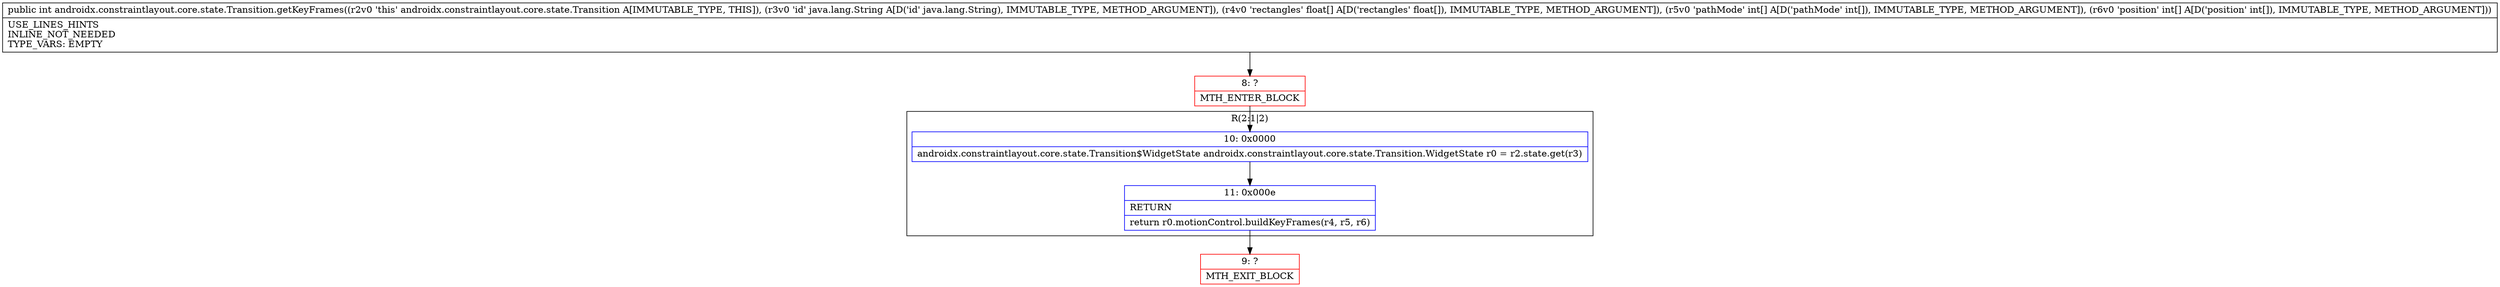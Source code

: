 digraph "CFG forandroidx.constraintlayout.core.state.Transition.getKeyFrames(Ljava\/lang\/String;[F[I[I)I" {
subgraph cluster_Region_720967416 {
label = "R(2:1|2)";
node [shape=record,color=blue];
Node_10 [shape=record,label="{10\:\ 0x0000|androidx.constraintlayout.core.state.Transition$WidgetState androidx.constraintlayout.core.state.Transition.WidgetState r0 = r2.state.get(r3)\l}"];
Node_11 [shape=record,label="{11\:\ 0x000e|RETURN\l|return r0.motionControl.buildKeyFrames(r4, r5, r6)\l}"];
}
Node_8 [shape=record,color=red,label="{8\:\ ?|MTH_ENTER_BLOCK\l}"];
Node_9 [shape=record,color=red,label="{9\:\ ?|MTH_EXIT_BLOCK\l}"];
MethodNode[shape=record,label="{public int androidx.constraintlayout.core.state.Transition.getKeyFrames((r2v0 'this' androidx.constraintlayout.core.state.Transition A[IMMUTABLE_TYPE, THIS]), (r3v0 'id' java.lang.String A[D('id' java.lang.String), IMMUTABLE_TYPE, METHOD_ARGUMENT]), (r4v0 'rectangles' float[] A[D('rectangles' float[]), IMMUTABLE_TYPE, METHOD_ARGUMENT]), (r5v0 'pathMode' int[] A[D('pathMode' int[]), IMMUTABLE_TYPE, METHOD_ARGUMENT]), (r6v0 'position' int[] A[D('position' int[]), IMMUTABLE_TYPE, METHOD_ARGUMENT]))  | USE_LINES_HINTS\lINLINE_NOT_NEEDED\lTYPE_VARS: EMPTY\l}"];
MethodNode -> Node_8;Node_10 -> Node_11;
Node_11 -> Node_9;
Node_8 -> Node_10;
}

